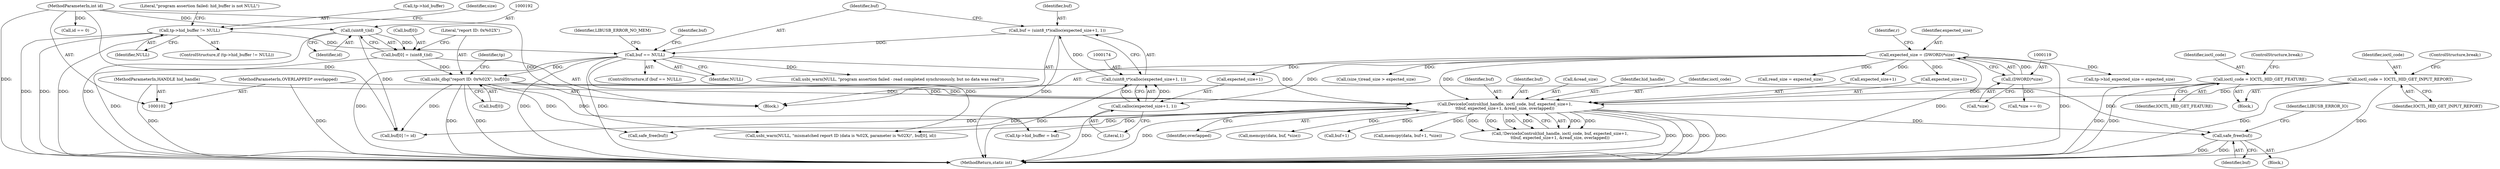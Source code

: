 digraph "1_Chrome_ac149a8d4371c0e01e0934fdd57b09e86f96b5b9_4@API" {
"1000233" [label="(Call,safe_free(buf))"];
"1000209" [label="(Call,DeviceIoControl(hid_handle, ioctl_code, buf, expected_size+1,\n\t\tbuf, expected_size+1, &read_size, overlapped))"];
"1000104" [label="(MethodParameterIn,HANDLE hid_handle)"];
"1000156" [label="(Call,ioctl_code = IOCTL_HID_GET_INPUT_REPORT)"];
"1000161" [label="(Call,ioctl_code = IOCTL_HID_GET_FEATURE)"];
"1000181" [label="(Call,buf == NULL)"];
"1000171" [label="(Call,buf = (uint8_t*)calloc(expected_size+1, 1))"];
"1000173" [label="(Call,(uint8_t*)calloc(expected_size+1, 1))"];
"1000175" [label="(Call,calloc(expected_size+1, 1))"];
"1000116" [label="(Call,expected_size = (DWORD)*size)"];
"1000118" [label="(Call,(DWORD)*size)"];
"1000127" [label="(Call,tp->hid_buffer != NULL)"];
"1000194" [label="(Call,usbi_dbg(\"report ID: 0x%02X\", buf[0]))"];
"1000187" [label="(Call,buf[0] = (uint8_t)id)"];
"1000191" [label="(Call,(uint8_t)id)"];
"1000105" [label="(MethodParameterIn,int id)"];
"1000109" [label="(MethodParameterIn,OVERLAPPED* overlapped)"];
"1000180" [label="(ControlStructure,if (buf == NULL))"];
"1000188" [label="(Call,buf[0])"];
"1000157" [label="(Identifier,ioctl_code)"];
"1000201" [label="(Identifier,tp)"];
"1000266" [label="(Call,buf[0] != id)"];
"1000186" [label="(Identifier,LIBUSB_ERROR_NO_MEM)"];
"1000137" [label="(Call,*size == 0)"];
"1000134" [label="(Literal,\"program assertion failed: hid_buffer is not NULL\")"];
"1000179" [label="(Literal,1)"];
"1000213" [label="(Call,expected_size+1)"];
"1000217" [label="(Call,expected_size+1)"];
"1000172" [label="(Identifier,buf)"];
"1000228" [label="(Block,)"];
"1000117" [label="(Identifier,expected_size)"];
"1000312" [label="(Call,buf+1)"];
"1000216" [label="(Identifier,buf)"];
"1000104" [label="(MethodParameterIn,HANDLE hid_handle)"];
"1000193" [label="(Identifier,id)"];
"1000116" [label="(Call,expected_size = (DWORD)*size)"];
"1000204" [label="(Call,read_size = expected_size)"];
"1000161" [label="(Call,ioctl_code = IOCTL_HID_GET_FEATURE)"];
"1000272" [label="(Call,usbi_warn(NULL, \"mismatched report ID (data is %02X, parameter is %02X)\", buf[0], id))"];
"1000199" [label="(Call,tp->hid_expected_size = expected_size)"];
"1000233" [label="(Call,safe_free(buf))"];
"1000127" [label="(Call,tp->hid_buffer != NULL)"];
"1000120" [label="(Call,*size)"];
"1000181" [label="(Call,buf == NULL)"];
"1000111" [label="(Block,)"];
"1000196" [label="(Call,buf[0])"];
"1000212" [label="(Identifier,buf)"];
"1000234" [label="(Identifier,buf)"];
"1000189" [label="(Identifier,buf)"];
"1000191" [label="(Call,(uint8_t)id)"];
"1000209" [label="(Call,DeviceIoControl(hid_handle, ioctl_code, buf, expected_size+1,\n\t\tbuf, expected_size+1, &read_size, overlapped))"];
"1000124" [label="(Identifier,r)"];
"1000187" [label="(Call,buf[0] = (uint8_t)id)"];
"1000131" [label="(Identifier,NULL)"];
"1000220" [label="(Call,&read_size)"];
"1000195" [label="(Literal,\"report ID: 0x%02X\")"];
"1000164" [label="(ControlStructure,break;)"];
"1000163" [label="(Identifier,IOCTL_HID_GET_FEATURE)"];
"1000310" [label="(Call,memcpy(data, buf+1, *size))"];
"1000159" [label="(ControlStructure,break;)"];
"1000237" [label="(Call,tp->hid_buffer = buf)"];
"1000156" [label="(Call,ioctl_code = IOCTL_HID_GET_INPUT_REPORT)"];
"1000175" [label="(Call,calloc(expected_size+1, 1))"];
"1000194" [label="(Call,usbi_dbg(\"report ID: 0x%02X\", buf[0]))"];
"1000128" [label="(Call,tp->hid_buffer)"];
"1000208" [label="(Call,!DeviceIoControl(hid_handle, ioctl_code, buf, expected_size+1,\n\t\tbuf, expected_size+1, &read_size, overlapped))"];
"1000176" [label="(Call,expected_size+1)"];
"1000173" [label="(Call,(uint8_t*)calloc(expected_size+1, 1))"];
"1000118" [label="(Call,(DWORD)*size)"];
"1000328" [label="(MethodReturn,static int)"];
"1000256" [label="(Call,usbi_warn(NULL, \"program assertion failed - read completed synchronously, but no data was read\"))"];
"1000236" [label="(Identifier,LIBUSB_ERROR_IO)"];
"1000158" [label="(Identifier,IOCTL_HID_GET_INPUT_REPORT)"];
"1000222" [label="(Identifier,overlapped)"];
"1000182" [label="(Identifier,buf)"];
"1000139" [label="(Identifier,size)"];
"1000306" [label="(Call,id == 0)"];
"1000171" [label="(Call,buf = (uint8_t*)calloc(expected_size+1, 1))"];
"1000280" [label="(Call,(size_t)read_size > expected_size)"];
"1000183" [label="(Identifier,NULL)"];
"1000162" [label="(Identifier,ioctl_code)"];
"1000210" [label="(Identifier,hid_handle)"];
"1000126" [label="(ControlStructure,if (tp->hid_buffer != NULL))"];
"1000319" [label="(Call,memcpy(data, buf, *size))"];
"1000105" [label="(MethodParameterIn,int id)"];
"1000109" [label="(MethodParameterIn,OVERLAPPED* overlapped)"];
"1000324" [label="(Call,safe_free(buf))"];
"1000154" [label="(Block,)"];
"1000211" [label="(Identifier,ioctl_code)"];
"1000233" -> "1000228"  [label="AST: "];
"1000233" -> "1000234"  [label="CFG: "];
"1000234" -> "1000233"  [label="AST: "];
"1000236" -> "1000233"  [label="CFG: "];
"1000233" -> "1000328"  [label="DDG: "];
"1000233" -> "1000328"  [label="DDG: "];
"1000209" -> "1000233"  [label="DDG: "];
"1000194" -> "1000233"  [label="DDG: "];
"1000209" -> "1000208"  [label="AST: "];
"1000209" -> "1000222"  [label="CFG: "];
"1000210" -> "1000209"  [label="AST: "];
"1000211" -> "1000209"  [label="AST: "];
"1000212" -> "1000209"  [label="AST: "];
"1000213" -> "1000209"  [label="AST: "];
"1000216" -> "1000209"  [label="AST: "];
"1000217" -> "1000209"  [label="AST: "];
"1000220" -> "1000209"  [label="AST: "];
"1000222" -> "1000209"  [label="AST: "];
"1000208" -> "1000209"  [label="CFG: "];
"1000209" -> "1000328"  [label="DDG: "];
"1000209" -> "1000328"  [label="DDG: "];
"1000209" -> "1000328"  [label="DDG: "];
"1000209" -> "1000328"  [label="DDG: "];
"1000209" -> "1000328"  [label="DDG: "];
"1000209" -> "1000208"  [label="DDG: "];
"1000209" -> "1000208"  [label="DDG: "];
"1000209" -> "1000208"  [label="DDG: "];
"1000209" -> "1000208"  [label="DDG: "];
"1000209" -> "1000208"  [label="DDG: "];
"1000209" -> "1000208"  [label="DDG: "];
"1000104" -> "1000209"  [label="DDG: "];
"1000156" -> "1000209"  [label="DDG: "];
"1000161" -> "1000209"  [label="DDG: "];
"1000181" -> "1000209"  [label="DDG: "];
"1000194" -> "1000209"  [label="DDG: "];
"1000116" -> "1000209"  [label="DDG: "];
"1000109" -> "1000209"  [label="DDG: "];
"1000209" -> "1000237"  [label="DDG: "];
"1000209" -> "1000266"  [label="DDG: "];
"1000209" -> "1000272"  [label="DDG: "];
"1000209" -> "1000310"  [label="DDG: "];
"1000209" -> "1000312"  [label="DDG: "];
"1000209" -> "1000319"  [label="DDG: "];
"1000209" -> "1000324"  [label="DDG: "];
"1000104" -> "1000102"  [label="AST: "];
"1000104" -> "1000328"  [label="DDG: "];
"1000156" -> "1000154"  [label="AST: "];
"1000156" -> "1000158"  [label="CFG: "];
"1000157" -> "1000156"  [label="AST: "];
"1000158" -> "1000156"  [label="AST: "];
"1000159" -> "1000156"  [label="CFG: "];
"1000156" -> "1000328"  [label="DDG: "];
"1000156" -> "1000328"  [label="DDG: "];
"1000161" -> "1000154"  [label="AST: "];
"1000161" -> "1000163"  [label="CFG: "];
"1000162" -> "1000161"  [label="AST: "];
"1000163" -> "1000161"  [label="AST: "];
"1000164" -> "1000161"  [label="CFG: "];
"1000161" -> "1000328"  [label="DDG: "];
"1000161" -> "1000328"  [label="DDG: "];
"1000181" -> "1000180"  [label="AST: "];
"1000181" -> "1000183"  [label="CFG: "];
"1000182" -> "1000181"  [label="AST: "];
"1000183" -> "1000181"  [label="AST: "];
"1000186" -> "1000181"  [label="CFG: "];
"1000189" -> "1000181"  [label="CFG: "];
"1000181" -> "1000328"  [label="DDG: "];
"1000181" -> "1000328"  [label="DDG: "];
"1000181" -> "1000328"  [label="DDG: "];
"1000171" -> "1000181"  [label="DDG: "];
"1000127" -> "1000181"  [label="DDG: "];
"1000181" -> "1000194"  [label="DDG: "];
"1000181" -> "1000256"  [label="DDG: "];
"1000181" -> "1000272"  [label="DDG: "];
"1000171" -> "1000111"  [label="AST: "];
"1000171" -> "1000173"  [label="CFG: "];
"1000172" -> "1000171"  [label="AST: "];
"1000173" -> "1000171"  [label="AST: "];
"1000182" -> "1000171"  [label="CFG: "];
"1000171" -> "1000328"  [label="DDG: "];
"1000173" -> "1000171"  [label="DDG: "];
"1000173" -> "1000175"  [label="CFG: "];
"1000174" -> "1000173"  [label="AST: "];
"1000175" -> "1000173"  [label="AST: "];
"1000173" -> "1000328"  [label="DDG: "];
"1000175" -> "1000173"  [label="DDG: "];
"1000175" -> "1000173"  [label="DDG: "];
"1000175" -> "1000179"  [label="CFG: "];
"1000176" -> "1000175"  [label="AST: "];
"1000179" -> "1000175"  [label="AST: "];
"1000175" -> "1000328"  [label="DDG: "];
"1000116" -> "1000175"  [label="DDG: "];
"1000116" -> "1000111"  [label="AST: "];
"1000116" -> "1000118"  [label="CFG: "];
"1000117" -> "1000116"  [label="AST: "];
"1000118" -> "1000116"  [label="AST: "];
"1000124" -> "1000116"  [label="CFG: "];
"1000116" -> "1000328"  [label="DDG: "];
"1000116" -> "1000328"  [label="DDG: "];
"1000118" -> "1000116"  [label="DDG: "];
"1000116" -> "1000176"  [label="DDG: "];
"1000116" -> "1000199"  [label="DDG: "];
"1000116" -> "1000204"  [label="DDG: "];
"1000116" -> "1000213"  [label="DDG: "];
"1000116" -> "1000217"  [label="DDG: "];
"1000116" -> "1000280"  [label="DDG: "];
"1000118" -> "1000120"  [label="CFG: "];
"1000119" -> "1000118"  [label="AST: "];
"1000120" -> "1000118"  [label="AST: "];
"1000118" -> "1000137"  [label="DDG: "];
"1000127" -> "1000126"  [label="AST: "];
"1000127" -> "1000131"  [label="CFG: "];
"1000128" -> "1000127"  [label="AST: "];
"1000131" -> "1000127"  [label="AST: "];
"1000134" -> "1000127"  [label="CFG: "];
"1000139" -> "1000127"  [label="CFG: "];
"1000127" -> "1000328"  [label="DDG: "];
"1000127" -> "1000328"  [label="DDG: "];
"1000127" -> "1000328"  [label="DDG: "];
"1000194" -> "1000111"  [label="AST: "];
"1000194" -> "1000196"  [label="CFG: "];
"1000195" -> "1000194"  [label="AST: "];
"1000196" -> "1000194"  [label="AST: "];
"1000201" -> "1000194"  [label="CFG: "];
"1000194" -> "1000328"  [label="DDG: "];
"1000194" -> "1000328"  [label="DDG: "];
"1000187" -> "1000194"  [label="DDG: "];
"1000194" -> "1000237"  [label="DDG: "];
"1000194" -> "1000266"  [label="DDG: "];
"1000194" -> "1000324"  [label="DDG: "];
"1000187" -> "1000111"  [label="AST: "];
"1000187" -> "1000191"  [label="CFG: "];
"1000188" -> "1000187"  [label="AST: "];
"1000191" -> "1000187"  [label="AST: "];
"1000195" -> "1000187"  [label="CFG: "];
"1000187" -> "1000328"  [label="DDG: "];
"1000191" -> "1000187"  [label="DDG: "];
"1000191" -> "1000193"  [label="CFG: "];
"1000192" -> "1000191"  [label="AST: "];
"1000193" -> "1000191"  [label="AST: "];
"1000191" -> "1000328"  [label="DDG: "];
"1000105" -> "1000191"  [label="DDG: "];
"1000191" -> "1000266"  [label="DDG: "];
"1000105" -> "1000102"  [label="AST: "];
"1000105" -> "1000328"  [label="DDG: "];
"1000105" -> "1000266"  [label="DDG: "];
"1000105" -> "1000272"  [label="DDG: "];
"1000105" -> "1000306"  [label="DDG: "];
"1000109" -> "1000102"  [label="AST: "];
"1000109" -> "1000328"  [label="DDG: "];
}
